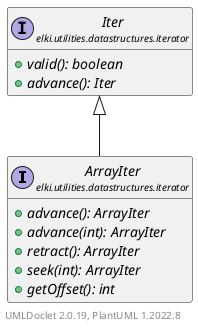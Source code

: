 @startuml
    remove .*\.(Instance|Par|Parameterizer|Factory)$
    set namespaceSeparator none
    hide empty fields
    hide empty methods

    interface "<size:14>ArrayIter\n<size:10>elki.utilities.datastructures.iterator" as elki.utilities.datastructures.iterator.ArrayIter [[ArrayIter.html]] {
        {abstract} +advance(): ArrayIter
        {abstract} +advance(int): ArrayIter
        {abstract} +retract(): ArrayIter
        {abstract} +seek(int): ArrayIter
        {abstract} +getOffset(): int
    }

    interface "<size:14>Iter\n<size:10>elki.utilities.datastructures.iterator" as elki.utilities.datastructures.iterator.Iter [[Iter.html]] {
        {abstract} +valid(): boolean
        {abstract} +advance(): Iter
    }

    elki.utilities.datastructures.iterator.Iter <|-- elki.utilities.datastructures.iterator.ArrayIter

    center footer UMLDoclet 2.0.19, PlantUML 1.2022.8
@enduml
